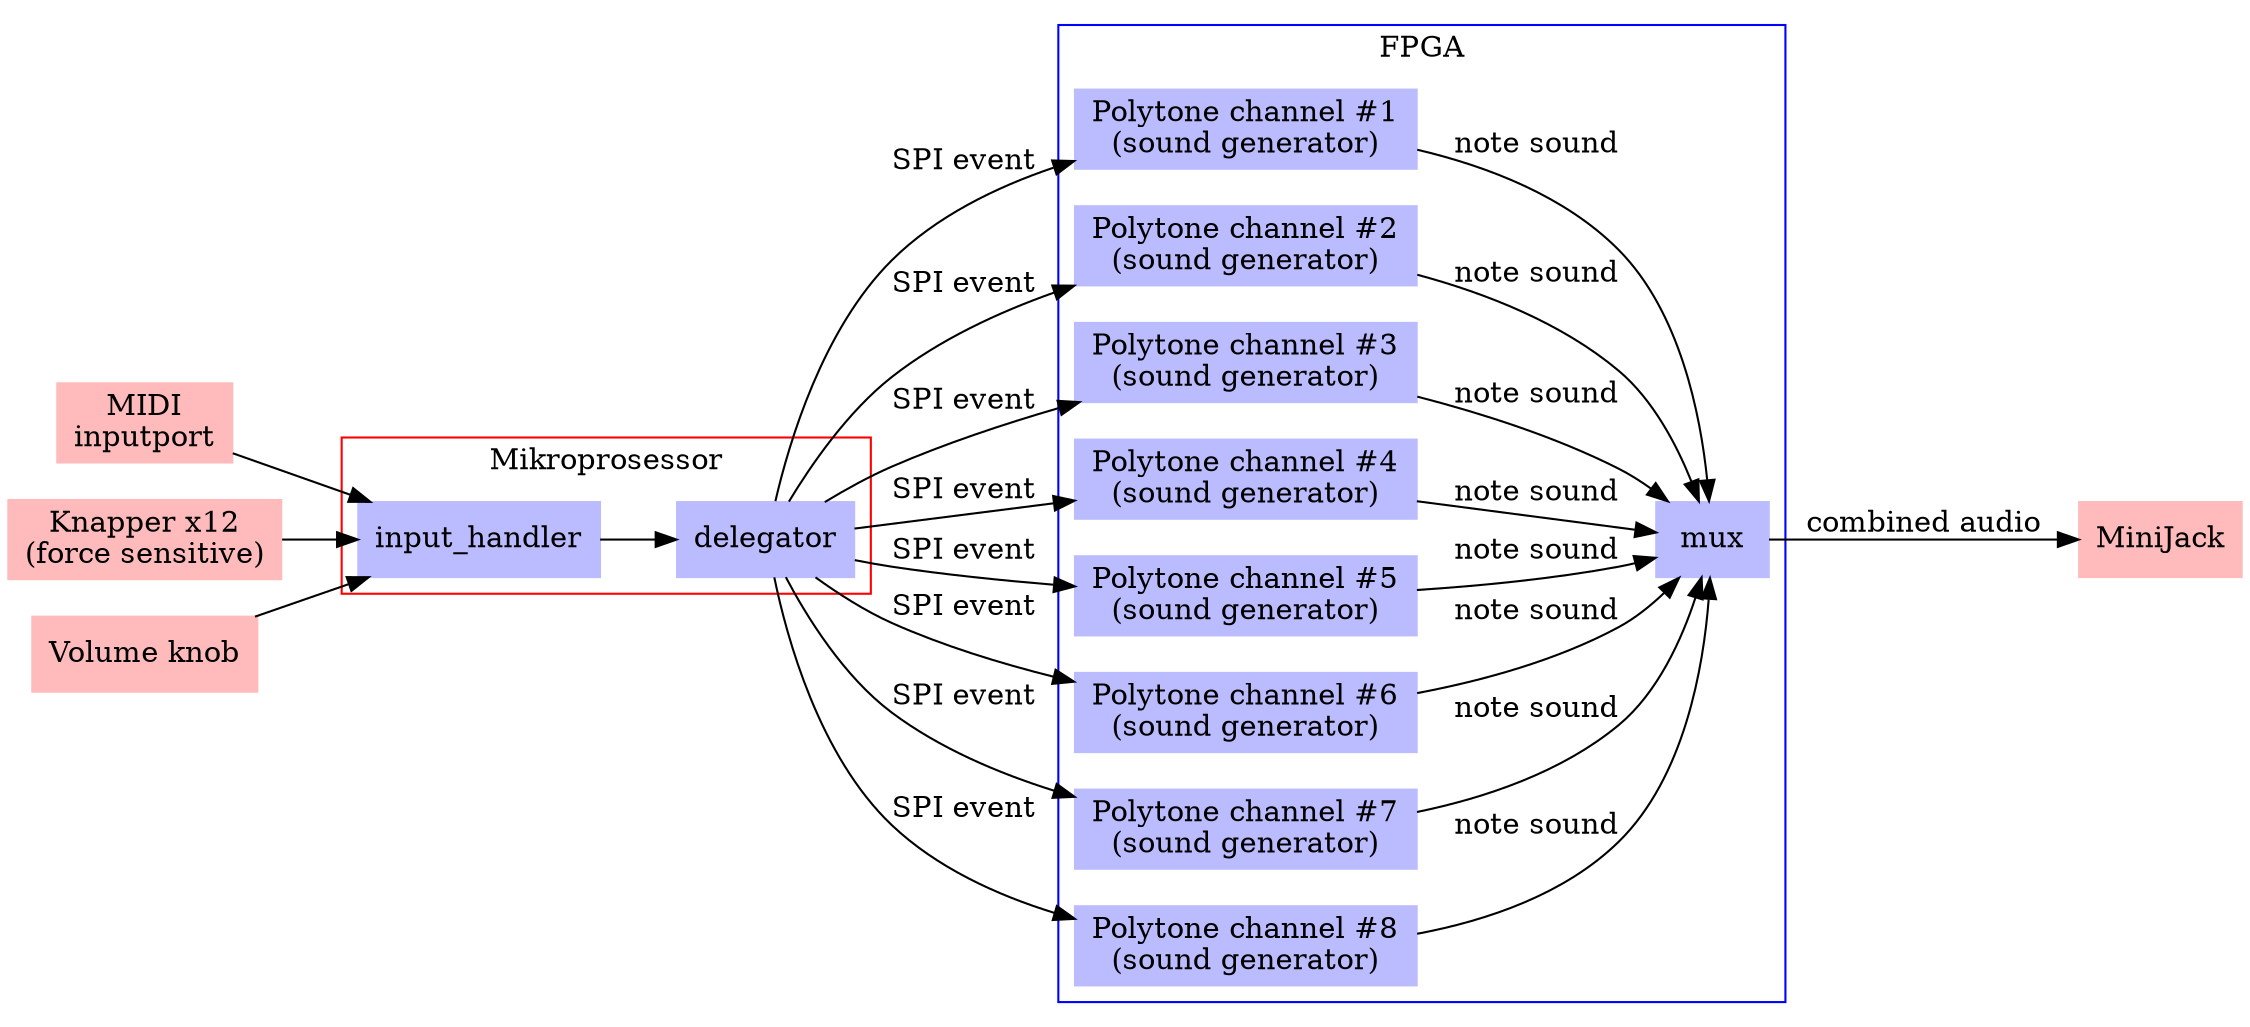 digraph G {
	rankdir=LR;
	overlap=false;
//	concentrate=true

	node [shape=box, style="filled", color="#ffbbbb"]
	//jtag [label="JTAG-\nkonnektor x2"]
	midi [label="MIDI\ninputport"]
	btn  [label="Knapper x12\n(force sensitive)"]
	vol  [label="Volume knob"]
	//gpio [label="GPIO (70x)"]
	jack [label="MiniJack"]

	node [color="#bbbbff"]

	subgraph cluster_0 {
		label = "Mikroprosessor";
		color = red;
		//style = filled;

		input_handler->delegator
	}
	vol -> input_handler
	midi -> input_handler
	btn -> input_handler

	subgraph cluster_1 {
		label = "FPGA";
		color = blue;
		//style = filled;

		chan1 [label="Polytone channel #1\n(sound generator)"]
		chan2 [label="Polytone channel #2\n(sound generator)"]
		chan3 [label="Polytone channel #3\n(sound generator)"]
		chan4 [label="Polytone channel #4\n(sound generator)"]
		chan5 [label="Polytone channel #5\n(sound generator)"]
		chan6 [label="Polytone channel #6\n(sound generator)"]
		chan7 [label="Polytone channel #7\n(sound generator)"]
		chan8 [label="Polytone channel #8\n(sound generator)"]

		chan1 -> mux [label="note sound"]
		chan2 -> mux [label="note sound"]
		chan3 -> mux [label="note sound"]
		chan4 -> mux [label="note sound"]
		chan5 -> mux [label="note sound"]
		chan6 -> mux [label="note sound"]
		chan7 -> mux [label="note sound"]
		chan8 -> mux [label="note sound"]
	}
	delegator->chan1 [label="SPI event"]
	delegator->chan2 [label="SPI event"]
	delegator->chan3 [label="SPI event"]
	delegator->chan4 [label="SPI event"]
	delegator->chan5 [label="SPI event"]
	delegator->chan6 [label="SPI event"]
	delegator->chan7 [label="SPI event"]
	delegator->chan8 [label="SPI event"]

	mux -> jack [label="combined audio"]


}
